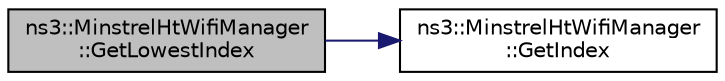 digraph "ns3::MinstrelHtWifiManager::GetLowestIndex"
{
 // LATEX_PDF_SIZE
  edge [fontname="Helvetica",fontsize="10",labelfontname="Helvetica",labelfontsize="10"];
  node [fontname="Helvetica",fontsize="10",shape=record];
  rankdir="LR";
  Node1 [label="ns3::MinstrelHtWifiManager\l::GetLowestIndex",height=0.2,width=0.4,color="black", fillcolor="grey75", style="filled", fontcolor="black",tooltip="Returns the lowest global index of the rates supported by the station."];
  Node1 -> Node2 [color="midnightblue",fontsize="10",style="solid",fontname="Helvetica"];
  Node2 [label="ns3::MinstrelHtWifiManager\l::GetIndex",height=0.2,width=0.4,color="black", fillcolor="white", style="filled",URL="$classns3_1_1_minstrel_ht_wifi_manager.html#ade3462ab53b8539429390305d1760b3f",tooltip="Returns the global index corresponding to the groupId and rateId."];
}
